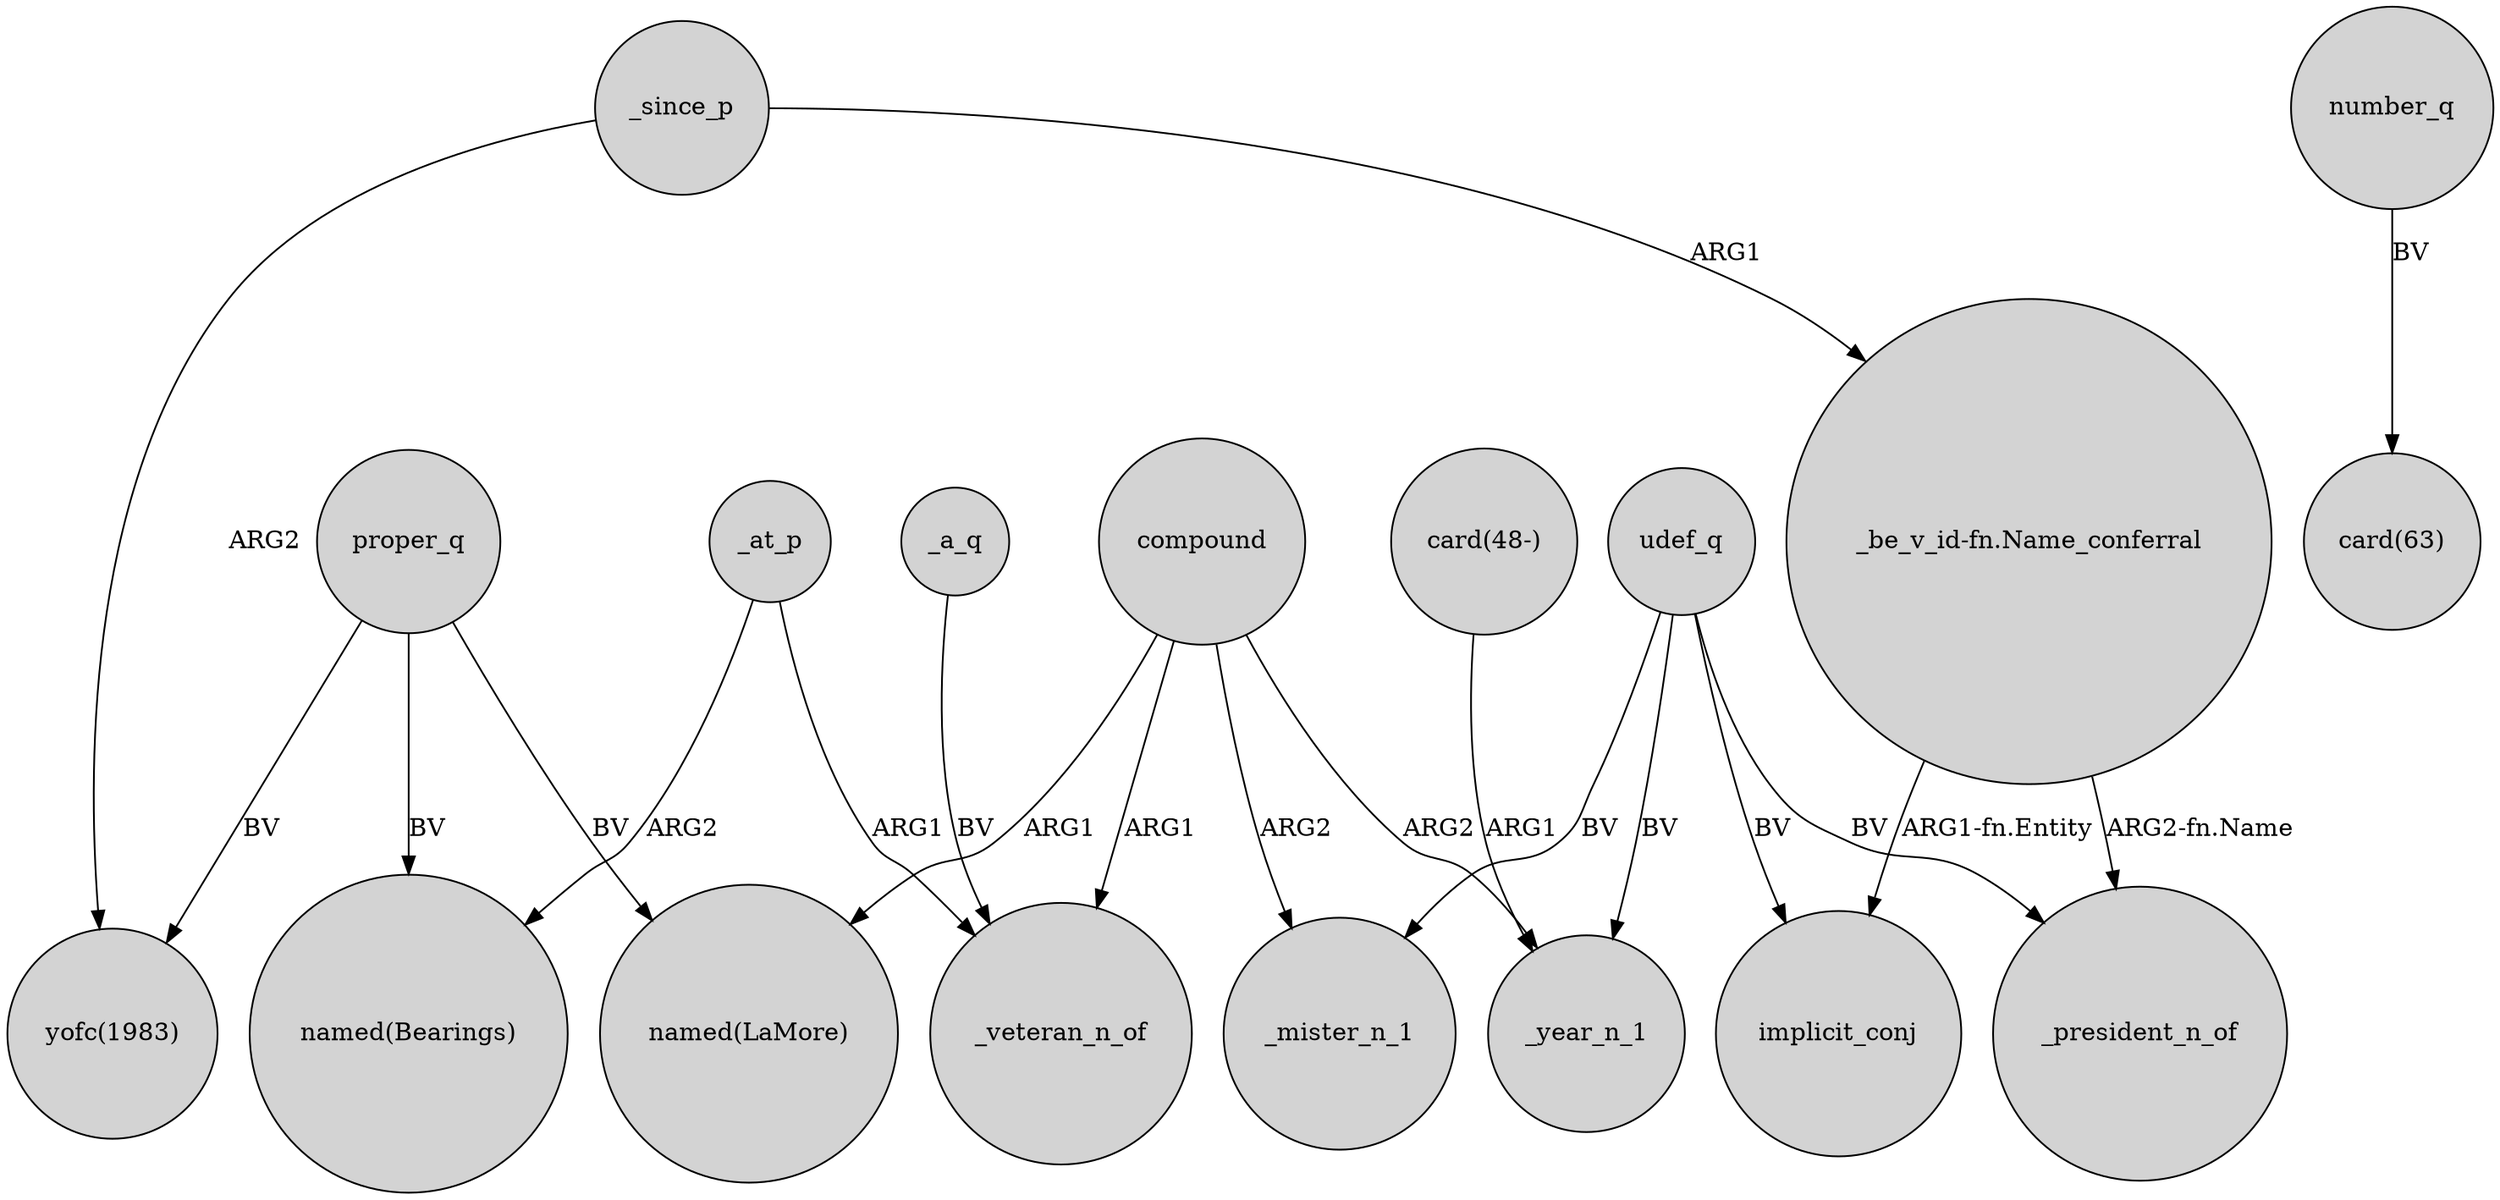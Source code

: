 digraph {
	node [shape=circle style=filled]
	_since_p -> "yofc(1983)" [label=ARG2]
	compound -> _mister_n_1 [label=ARG2]
	compound -> _veteran_n_of [label=ARG1]
	proper_q -> "named(Bearings)" [label=BV]
	_since_p -> "_be_v_id-fn.Name_conferral" [label=ARG1]
	_at_p -> _veteran_n_of [label=ARG1]
	proper_q -> "named(LaMore)" [label=BV]
	udef_q -> _mister_n_1 [label=BV]
	_a_q -> _veteran_n_of [label=BV]
	compound -> _year_n_1 [label=ARG2]
	_at_p -> "named(Bearings)" [label=ARG2]
	"_be_v_id-fn.Name_conferral" -> implicit_conj [label="ARG1-fn.Entity"]
	number_q -> "card(63)" [label=BV]
	udef_q -> _year_n_1 [label=BV]
	udef_q -> _president_n_of [label=BV]
	proper_q -> "yofc(1983)" [label=BV]
	udef_q -> implicit_conj [label=BV]
	"_be_v_id-fn.Name_conferral" -> _president_n_of [label="ARG2-fn.Name"]
	compound -> "named(LaMore)" [label=ARG1]
	"card(48-)" -> _year_n_1 [label=ARG1]
}

